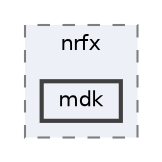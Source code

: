 digraph "build/modules/hal_nordic/nrfx/CMakeFiles/modules__hal_nordic__nrfx.dir/home/rt/ncs/modules/hal/nordic/nrfx/mdk"
{
 // LATEX_PDF_SIZE
  bgcolor="transparent";
  edge [fontname=Helvetica,fontsize=10,labelfontname=Helvetica,labelfontsize=10];
  node [fontname=Helvetica,fontsize=10,shape=box,height=0.2,width=0.4];
  compound=true
  subgraph clusterdir_ede92916450a000f07fdf99a1b392c1c {
    graph [ bgcolor="#edf0f7", pencolor="grey50", label="nrfx", fontname=Helvetica,fontsize=10 style="filled,dashed", URL="dir_ede92916450a000f07fdf99a1b392c1c.html",tooltip=""]
  dir_a378e209c5311279997fa4396ccb1d71 [label="mdk", fillcolor="#edf0f7", color="grey25", style="filled,bold", URL="dir_a378e209c5311279997fa4396ccb1d71.html",tooltip=""];
  }
}
